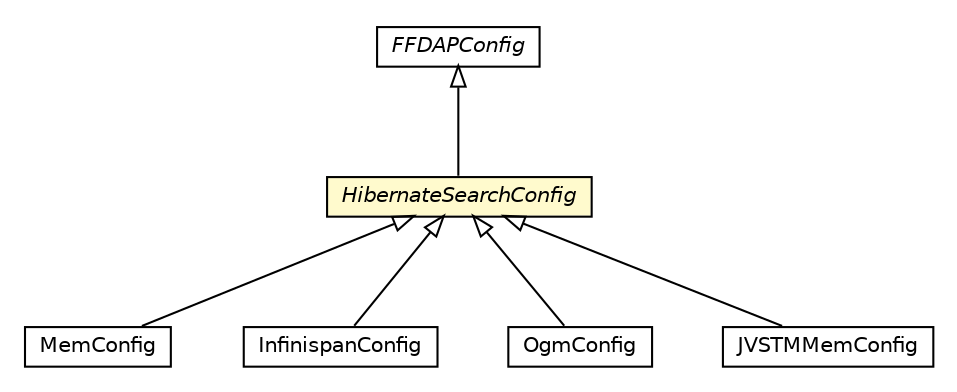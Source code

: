 #!/usr/local/bin/dot
#
# Class diagram 
# Generated by UMLGraph version 5.1 (http://www.umlgraph.org/)
#

digraph G {
	edge [fontname="Helvetica",fontsize=10,labelfontname="Helvetica",labelfontsize=10];
	node [fontname="Helvetica",fontsize=10,shape=plaintext];
	nodesep=0.25;
	ranksep=0.5;
	// pt.ist.fenixframework.dap.FFDAPConfig
	c30490 [label=<<table title="pt.ist.fenixframework.dap.FFDAPConfig" border="0" cellborder="1" cellspacing="0" cellpadding="2" port="p" href="../dap/FFDAPConfig.html">
		<tr><td><table border="0" cellspacing="0" cellpadding="1">
<tr><td align="center" balign="center"><font face="Helvetica-Oblique"> FFDAPConfig </font></td></tr>
		</table></td></tr>
		</table>>, fontname="Helvetica", fontcolor="black", fontsize=10.0];
	// pt.ist.fenixframework.hibernatesearch.HibernateSearchConfig
	c30493 [label=<<table title="pt.ist.fenixframework.hibernatesearch.HibernateSearchConfig" border="0" cellborder="1" cellspacing="0" cellpadding="2" port="p" bgcolor="lemonChiffon" href="./HibernateSearchConfig.html">
		<tr><td><table border="0" cellspacing="0" cellpadding="1">
<tr><td align="center" balign="center"><font face="Helvetica-Oblique"> HibernateSearchConfig </font></td></tr>
		</table></td></tr>
		</table>>, fontname="Helvetica", fontcolor="black", fontsize=10.0];
	// pt.ist.fenixframework.backend.mem.MemConfig
	c30498 [label=<<table title="pt.ist.fenixframework.backend.mem.MemConfig" border="0" cellborder="1" cellspacing="0" cellpadding="2" port="p" href="../backend/mem/MemConfig.html">
		<tr><td><table border="0" cellspacing="0" cellpadding="1">
<tr><td align="center" balign="center"> MemConfig </td></tr>
		</table></td></tr>
		</table>>, fontname="Helvetica", fontcolor="black", fontsize=10.0];
	// pt.ist.fenixframework.backend.infinispan.InfinispanConfig
	c30505 [label=<<table title="pt.ist.fenixframework.backend.infinispan.InfinispanConfig" border="0" cellborder="1" cellspacing="0" cellpadding="2" port="p" href="../backend/infinispan/InfinispanConfig.html">
		<tr><td><table border="0" cellspacing="0" cellpadding="1">
<tr><td align="center" balign="center"> InfinispanConfig </td></tr>
		</table></td></tr>
		</table>>, fontname="Helvetica", fontcolor="black", fontsize=10.0];
	// pt.ist.fenixframework.backend.ogm.OgmConfig
	c30511 [label=<<table title="pt.ist.fenixframework.backend.ogm.OgmConfig" border="0" cellborder="1" cellspacing="0" cellpadding="2" port="p" href="../backend/ogm/OgmConfig.html">
		<tr><td><table border="0" cellspacing="0" cellpadding="1">
<tr><td align="center" balign="center"> OgmConfig </td></tr>
		</table></td></tr>
		</table>>, fontname="Helvetica", fontcolor="black", fontsize=10.0];
	// pt.ist.fenixframework.backend.jvstmmem.JVSTMMemConfig
	c30519 [label=<<table title="pt.ist.fenixframework.backend.jvstmmem.JVSTMMemConfig" border="0" cellborder="1" cellspacing="0" cellpadding="2" port="p" href="../backend/jvstmmem/JVSTMMemConfig.html">
		<tr><td><table border="0" cellspacing="0" cellpadding="1">
<tr><td align="center" balign="center"> JVSTMMemConfig </td></tr>
		</table></td></tr>
		</table>>, fontname="Helvetica", fontcolor="black", fontsize=10.0];
	//pt.ist.fenixframework.hibernatesearch.HibernateSearchConfig extends pt.ist.fenixframework.dap.FFDAPConfig
	c30490:p -> c30493:p [dir=back,arrowtail=empty];
	//pt.ist.fenixframework.backend.mem.MemConfig extends pt.ist.fenixframework.hibernatesearch.HibernateSearchConfig
	c30493:p -> c30498:p [dir=back,arrowtail=empty];
	//pt.ist.fenixframework.backend.infinispan.InfinispanConfig extends pt.ist.fenixframework.hibernatesearch.HibernateSearchConfig
	c30493:p -> c30505:p [dir=back,arrowtail=empty];
	//pt.ist.fenixframework.backend.ogm.OgmConfig extends pt.ist.fenixframework.hibernatesearch.HibernateSearchConfig
	c30493:p -> c30511:p [dir=back,arrowtail=empty];
	//pt.ist.fenixframework.backend.jvstmmem.JVSTMMemConfig extends pt.ist.fenixframework.hibernatesearch.HibernateSearchConfig
	c30493:p -> c30519:p [dir=back,arrowtail=empty];
}

